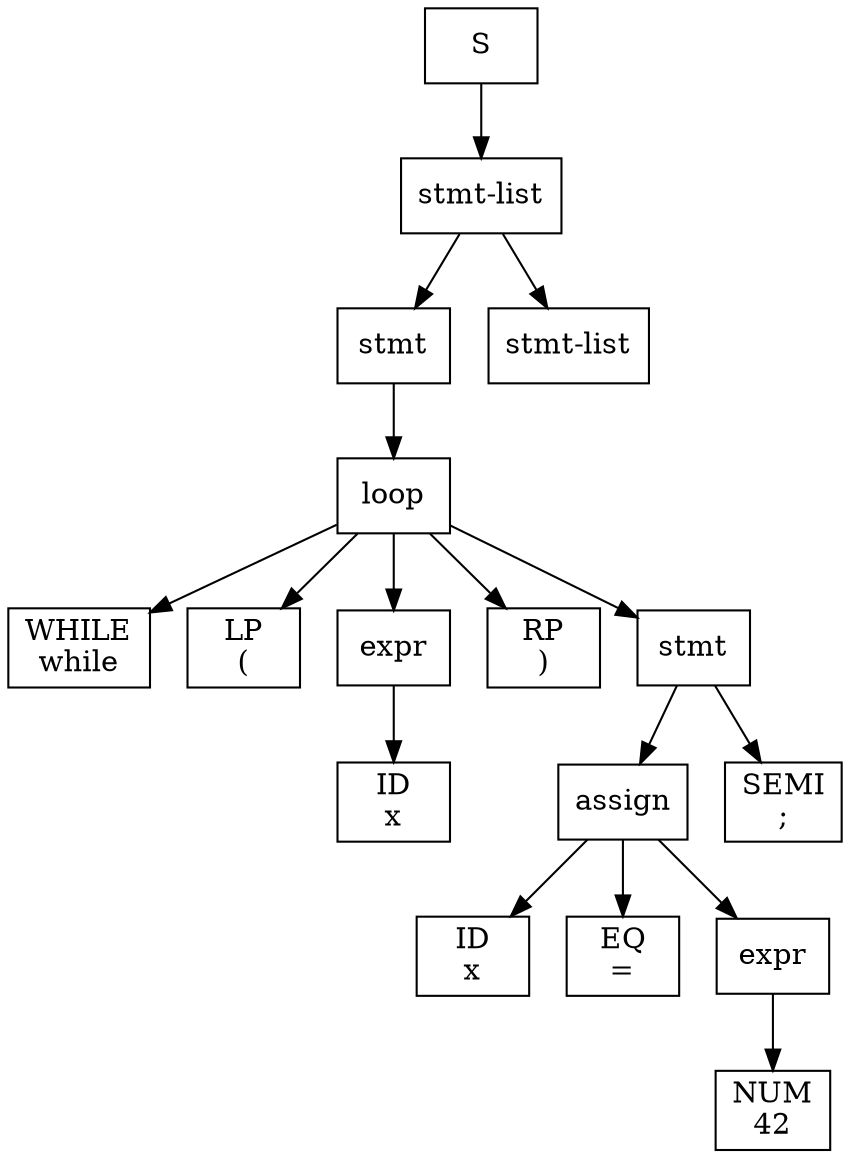 digraph d {
node [shape=rectangle];
n0 [label="S"];
n1 [label="stmt-list"];
n2 [label="stmt"];
n3 [label="loop"];
n4 [label="WHILE\nwhile"];
n5 [label="LP\n("];
n6 [label="expr"];
n7 [label="ID\nx"];
n8 [label="RP\n)"];
n9 [label="stmt"];
n10 [label="assign"];
n11 [label="ID\nx"];
n12 [label="EQ\n="];
n13 [label="expr"];
n14 [label="NUM\n42"];
n15 [label="SEMI\n;"];
n16 [label="stmt-list"];
n0 -> n1;
n1 -> n2;
n1 -> n16;
n2 -> n3;
n3 -> n4;
n3 -> n5;
n3 -> n6;
n3 -> n8;
n3 -> n9;
n6 -> n7;
n9 -> n10;
n9 -> n15;
n10 -> n11;
n10 -> n12;
n10 -> n13;
n13 -> n14;
}